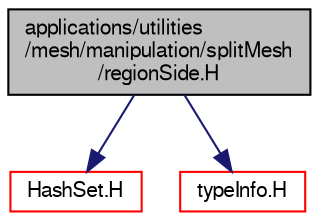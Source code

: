 digraph "applications/utilities/mesh/manipulation/splitMesh/regionSide.H"
{
  bgcolor="transparent";
  edge [fontname="FreeSans",fontsize="10",labelfontname="FreeSans",labelfontsize="10"];
  node [fontname="FreeSans",fontsize="10",shape=record];
  Node0 [label="applications/utilities\l/mesh/manipulation/splitMesh\l/regionSide.H",height=0.2,width=0.4,color="black", fillcolor="grey75", style="filled", fontcolor="black"];
  Node0 -> Node1 [color="midnightblue",fontsize="10",style="solid",fontname="FreeSans"];
  Node1 [label="HashSet.H",height=0.2,width=0.4,color="red",URL="$a08471.html"];
  Node0 -> Node48 [color="midnightblue",fontsize="10",style="solid",fontname="FreeSans"];
  Node48 [label="typeInfo.H",height=0.2,width=0.4,color="red",URL="$a09341.html"];
}
